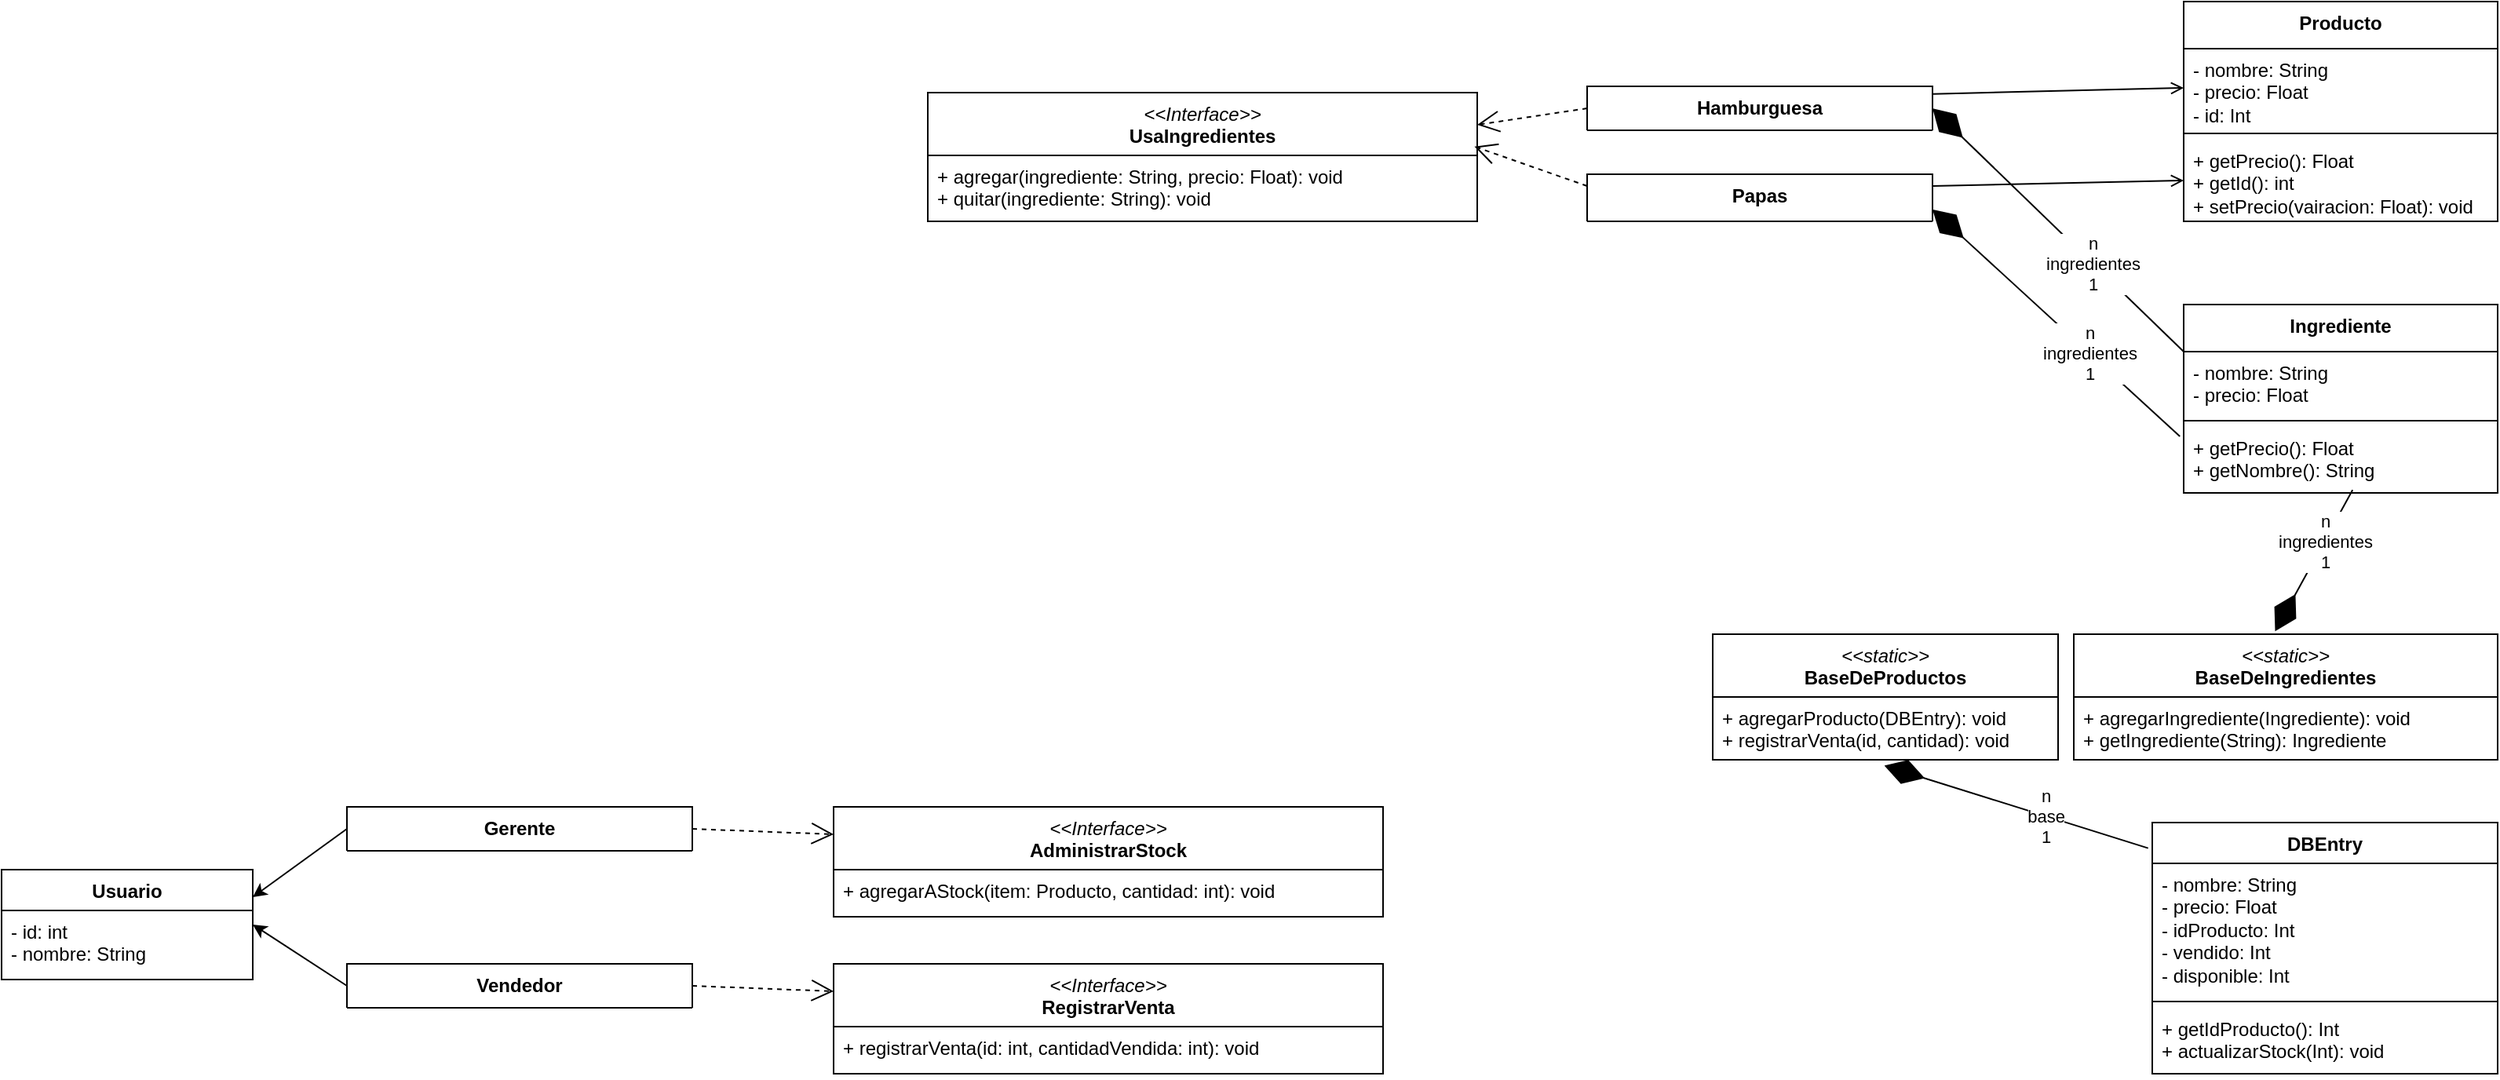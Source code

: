 <mxfile version="27.1.6">
  <diagram name="Página-1" id="Vwy1wO217rCgYMLXbkH9">
    <mxGraphModel dx="2194" dy="1155" grid="1" gridSize="10" guides="1" tooltips="1" connect="1" arrows="1" fold="1" page="1" pageScale="1" pageWidth="827" pageHeight="1169" math="0" shadow="0">
      <root>
        <mxCell id="0" />
        <mxCell id="1" parent="0" />
        <mxCell id="2Fu5s-BPerLowJT2rI4U-1" value="&lt;div&gt;&lt;span style=&quot;font-weight: normal;&quot;&gt;&lt;i&gt;&amp;lt;&amp;lt;static&amp;gt;&amp;gt;&lt;/i&gt;&lt;/span&gt;&lt;/div&gt;&lt;div&gt;BaseDeProductos&lt;/div&gt;" style="swimlane;fontStyle=1;align=center;verticalAlign=top;childLayout=stackLayout;horizontal=1;startSize=40;horizontalStack=0;resizeParent=1;resizeParentMax=0;resizeLast=0;collapsible=1;marginBottom=0;whiteSpace=wrap;html=1;" parent="1" vertex="1">
          <mxGeometry x="1120" y="433" width="220" height="80" as="geometry">
            <mxRectangle x="60" y="30" width="80" height="30" as="alternateBounds" />
          </mxGeometry>
        </mxCell>
        <mxCell id="2Fu5s-BPerLowJT2rI4U-4" value="&lt;div&gt;+ agregarProducto(DBEntry): void&lt;/div&gt;&lt;div&gt;+ registrarVenta(id, cantidad): void&lt;/div&gt;" style="text;strokeColor=none;fillColor=none;align=left;verticalAlign=top;spacingLeft=4;spacingRight=4;overflow=hidden;rotatable=0;points=[[0,0.5],[1,0.5]];portConstraint=eastwest;whiteSpace=wrap;html=1;" parent="2Fu5s-BPerLowJT2rI4U-1" vertex="1">
          <mxGeometry y="40" width="220" height="40" as="geometry" />
        </mxCell>
        <mxCell id="2Fu5s-BPerLowJT2rI4U-8" value="&lt;div&gt;n&lt;/div&gt;&lt;div&gt;base&lt;/div&gt;&lt;div&gt;1&lt;/div&gt;" style="endArrow=diamondThin;endFill=1;endSize=24;html=1;rounded=0;entryX=0.497;entryY=1.093;entryDx=0;entryDy=0;exitX=-0.012;exitY=0.102;exitDx=0;exitDy=0;entryPerimeter=0;exitPerimeter=0;" parent="1" source="2Fu5s-BPerLowJT2rI4U-11" target="2Fu5s-BPerLowJT2rI4U-4" edge="1">
          <mxGeometry x="-0.218" width="160" relative="1" as="geometry">
            <mxPoint x="1220" y="568" as="sourcePoint" />
            <mxPoint x="1179" y="625" as="targetPoint" />
            <mxPoint as="offset" />
          </mxGeometry>
        </mxCell>
        <mxCell id="2Fu5s-BPerLowJT2rI4U-11" value="DBEntry" style="swimlane;fontStyle=1;align=center;verticalAlign=top;childLayout=stackLayout;horizontal=1;startSize=26;horizontalStack=0;resizeParent=1;resizeParentMax=0;resizeLast=0;collapsible=1;marginBottom=0;whiteSpace=wrap;html=1;" parent="1" vertex="1">
          <mxGeometry x="1400" y="553" width="220" height="160" as="geometry">
            <mxRectangle x="60" y="30" width="80" height="30" as="alternateBounds" />
          </mxGeometry>
        </mxCell>
        <mxCell id="2Fu5s-BPerLowJT2rI4U-12" value="- nombre: String&lt;br&gt;- precio: Float&lt;br&gt;- idProducto: Int&lt;br&gt;&lt;div&gt;- vendido: Int&lt;/div&gt;&lt;div&gt;- disponible: Int&lt;/div&gt;" style="text;strokeColor=none;fillColor=none;align=left;verticalAlign=top;spacingLeft=4;spacingRight=4;overflow=hidden;rotatable=0;points=[[0,0.5],[1,0.5]];portConstraint=eastwest;whiteSpace=wrap;html=1;" parent="2Fu5s-BPerLowJT2rI4U-11" vertex="1">
          <mxGeometry y="26" width="220" height="84" as="geometry" />
        </mxCell>
        <mxCell id="2Fu5s-BPerLowJT2rI4U-13" value="" style="line;strokeWidth=1;fillColor=none;align=left;verticalAlign=middle;spacingTop=-1;spacingLeft=3;spacingRight=3;rotatable=0;labelPosition=right;points=[];portConstraint=eastwest;strokeColor=inherit;" parent="2Fu5s-BPerLowJT2rI4U-11" vertex="1">
          <mxGeometry y="110" width="220" height="8" as="geometry" />
        </mxCell>
        <mxCell id="2Fu5s-BPerLowJT2rI4U-14" value="&lt;div&gt;+ getIdProducto(): Int&lt;/div&gt;&lt;div&gt;+ actualizarStock(Int): void&lt;/div&gt;" style="text;strokeColor=none;fillColor=none;align=left;verticalAlign=top;spacingLeft=4;spacingRight=4;overflow=hidden;rotatable=0;points=[[0,0.5],[1,0.5]];portConstraint=eastwest;whiteSpace=wrap;html=1;" parent="2Fu5s-BPerLowJT2rI4U-11" vertex="1">
          <mxGeometry y="118" width="220" height="42" as="geometry" />
        </mxCell>
        <mxCell id="KV_jnPgD_0Uacgt4mo2v-5" value="Producto" style="swimlane;fontStyle=1;align=center;verticalAlign=top;childLayout=stackLayout;horizontal=1;startSize=30;horizontalStack=0;resizeParent=1;resizeParentMax=0;resizeLast=0;collapsible=1;marginBottom=0;whiteSpace=wrap;html=1;" parent="1" vertex="1">
          <mxGeometry x="1420" y="30" width="200" height="140" as="geometry" />
        </mxCell>
        <mxCell id="KV_jnPgD_0Uacgt4mo2v-6" value="&lt;div&gt;- nombre: String&lt;/div&gt;&lt;div&gt;- precio: Float&lt;/div&gt;&lt;div&gt;- id: Int&lt;/div&gt;&lt;div&gt;&lt;br&gt;&lt;br&gt;&lt;/div&gt;" style="text;strokeColor=none;fillColor=none;align=left;verticalAlign=top;spacingLeft=4;spacingRight=4;overflow=hidden;rotatable=0;points=[[0,0.5],[1,0.5]];portConstraint=eastwest;whiteSpace=wrap;html=1;" parent="KV_jnPgD_0Uacgt4mo2v-5" vertex="1">
          <mxGeometry y="30" width="200" height="50" as="geometry" />
        </mxCell>
        <mxCell id="KV_jnPgD_0Uacgt4mo2v-7" value="" style="line;strokeWidth=1;fillColor=none;align=left;verticalAlign=middle;spacingTop=-1;spacingLeft=3;spacingRight=3;rotatable=0;labelPosition=right;points=[];portConstraint=eastwest;strokeColor=inherit;" parent="KV_jnPgD_0Uacgt4mo2v-5" vertex="1">
          <mxGeometry y="80" width="200" height="8" as="geometry" />
        </mxCell>
        <mxCell id="KV_jnPgD_0Uacgt4mo2v-8" value="&lt;div&gt;&lt;div&gt;+ getPrecio(): Float&lt;/div&gt;&lt;div&gt;+ getId(): int&lt;/div&gt;&lt;/div&gt;&lt;div&gt;+ setPrecio(vairacion: Float): void&lt;/div&gt;" style="text;strokeColor=none;fillColor=none;align=left;verticalAlign=top;spacingLeft=4;spacingRight=4;overflow=hidden;rotatable=0;points=[[0,0.5],[1,0.5]];portConstraint=eastwest;whiteSpace=wrap;html=1;" parent="KV_jnPgD_0Uacgt4mo2v-5" vertex="1">
          <mxGeometry y="88" width="200" height="52" as="geometry" />
        </mxCell>
        <mxCell id="KV_jnPgD_0Uacgt4mo2v-16" value="Hamburguesa" style="swimlane;fontStyle=1;align=center;verticalAlign=top;childLayout=stackLayout;horizontal=1;startSize=30;horizontalStack=0;resizeParent=1;resizeParentMax=0;resizeLast=0;collapsible=1;marginBottom=0;whiteSpace=wrap;html=1;" parent="1" vertex="1">
          <mxGeometry x="1040" y="84" width="220" height="28" as="geometry" />
        </mxCell>
        <mxCell id="KV_jnPgD_0Uacgt4mo2v-21" value="" style="endArrow=open;html=1;rounded=0;exitX=1.002;exitY=0.172;exitDx=0;exitDy=0;entryX=0;entryY=0.5;entryDx=0;entryDy=0;endFill=0;exitPerimeter=0;" parent="1" source="KV_jnPgD_0Uacgt4mo2v-16" target="KV_jnPgD_0Uacgt4mo2v-6" edge="1">
          <mxGeometry width="50" height="50" relative="1" as="geometry">
            <mxPoint x="1630" y="225" as="sourcePoint" />
            <mxPoint x="1540" y="225" as="targetPoint" />
          </mxGeometry>
        </mxCell>
        <mxCell id="KV_jnPgD_0Uacgt4mo2v-22" value="&lt;div&gt;&lt;i style=&quot;font-weight: normal;&quot;&gt;&amp;lt;&amp;lt;Interface&amp;gt;&amp;gt;&lt;/i&gt;&lt;/div&gt;&lt;div&gt;UsaIngredientes&lt;/div&gt;" style="swimlane;fontStyle=1;align=center;verticalAlign=top;childLayout=stackLayout;horizontal=1;startSize=40;horizontalStack=0;resizeParent=1;resizeParentMax=0;resizeLast=0;collapsible=1;marginBottom=0;whiteSpace=wrap;html=1;" parent="1" vertex="1">
          <mxGeometry x="620" y="88" width="350" height="82" as="geometry" />
        </mxCell>
        <mxCell id="KV_jnPgD_0Uacgt4mo2v-24" value="&lt;div&gt;+ agregar(ingrediente: String, precio: Float): void&lt;/div&gt;&lt;div&gt;+ quitar(ingrediente: String): void&lt;/div&gt;&lt;div&gt;&lt;br&gt;&lt;/div&gt;&lt;div&gt;&lt;br&gt;&lt;/div&gt;" style="text;strokeColor=none;fillColor=none;align=left;verticalAlign=top;spacingLeft=4;spacingRight=4;overflow=hidden;rotatable=0;points=[[0,0.5],[1,0.5]];portConstraint=eastwest;whiteSpace=wrap;html=1;" parent="KV_jnPgD_0Uacgt4mo2v-22" vertex="1">
          <mxGeometry y="40" width="350" height="42" as="geometry" />
        </mxCell>
        <mxCell id="KV_jnPgD_0Uacgt4mo2v-36" value="Papas" style="swimlane;fontStyle=1;align=center;verticalAlign=top;childLayout=stackLayout;horizontal=1;startSize=30;horizontalStack=0;resizeParent=1;resizeParentMax=0;resizeLast=0;collapsible=1;marginBottom=0;whiteSpace=wrap;html=1;" parent="1" vertex="1">
          <mxGeometry x="1040" y="140" width="220" height="30" as="geometry" />
        </mxCell>
        <mxCell id="KV_jnPgD_0Uacgt4mo2v-52" value="" style="endArrow=open;html=1;rounded=0;exitX=1;exitY=0.25;exitDx=0;exitDy=0;entryX=0;entryY=0.5;entryDx=0;entryDy=0;endFill=0;" parent="1" source="KV_jnPgD_0Uacgt4mo2v-36" target="KV_jnPgD_0Uacgt4mo2v-8" edge="1">
          <mxGeometry width="50" height="50" relative="1" as="geometry">
            <mxPoint x="1360" y="163" as="sourcePoint" />
            <mxPoint x="1460" y="226" as="targetPoint" />
          </mxGeometry>
        </mxCell>
        <mxCell id="KV_jnPgD_0Uacgt4mo2v-53" value="" style="endArrow=open;endSize=12;dashed=1;html=1;rounded=0;entryX=0.995;entryY=0.419;entryDx=0;entryDy=0;exitX=0;exitY=0.25;exitDx=0;exitDy=0;entryPerimeter=0;" parent="1" source="KV_jnPgD_0Uacgt4mo2v-36" target="KV_jnPgD_0Uacgt4mo2v-22" edge="1">
          <mxGeometry width="160" relative="1" as="geometry">
            <mxPoint x="1190" y="173" as="sourcePoint" />
            <mxPoint x="1110" y="175" as="targetPoint" />
          </mxGeometry>
        </mxCell>
        <mxCell id="4z0lVbzRIHbYtZOMo0kD-1" value="Ingrediente" style="swimlane;fontStyle=1;align=center;verticalAlign=top;childLayout=stackLayout;horizontal=1;startSize=30;horizontalStack=0;resizeParent=1;resizeParentMax=0;resizeLast=0;collapsible=1;marginBottom=0;whiteSpace=wrap;html=1;" parent="1" vertex="1">
          <mxGeometry x="1420" y="223" width="200" height="120" as="geometry" />
        </mxCell>
        <mxCell id="4z0lVbzRIHbYtZOMo0kD-2" value="&lt;div&gt;- nombre: String&lt;/div&gt;&lt;div&gt;- precio: Float&lt;/div&gt;&lt;div&gt;&lt;br&gt;&lt;br&gt;&lt;/div&gt;" style="text;strokeColor=none;fillColor=none;align=left;verticalAlign=top;spacingLeft=4;spacingRight=4;overflow=hidden;rotatable=0;points=[[0,0.5],[1,0.5]];portConstraint=eastwest;whiteSpace=wrap;html=1;" parent="4z0lVbzRIHbYtZOMo0kD-1" vertex="1">
          <mxGeometry y="30" width="200" height="40" as="geometry" />
        </mxCell>
        <mxCell id="4z0lVbzRIHbYtZOMo0kD-3" value="" style="line;strokeWidth=1;fillColor=none;align=left;verticalAlign=middle;spacingTop=-1;spacingLeft=3;spacingRight=3;rotatable=0;labelPosition=right;points=[];portConstraint=eastwest;strokeColor=inherit;" parent="4z0lVbzRIHbYtZOMo0kD-1" vertex="1">
          <mxGeometry y="70" width="200" height="8" as="geometry" />
        </mxCell>
        <mxCell id="4z0lVbzRIHbYtZOMo0kD-4" value="&lt;div&gt;&lt;div&gt;+ getPrecio(): Float&lt;/div&gt;&lt;div&gt;+ getNombre(): String&lt;/div&gt;&lt;/div&gt;" style="text;strokeColor=none;fillColor=none;align=left;verticalAlign=top;spacingLeft=4;spacingRight=4;overflow=hidden;rotatable=0;points=[[0,0.5],[1,0.5]];portConstraint=eastwest;whiteSpace=wrap;html=1;" parent="4z0lVbzRIHbYtZOMo0kD-1" vertex="1">
          <mxGeometry y="78" width="200" height="42" as="geometry" />
        </mxCell>
        <mxCell id="4z0lVbzRIHbYtZOMo0kD-6" value="" style="endArrow=diamondThin;endFill=1;endSize=24;html=1;rounded=0;exitX=-0.012;exitY=0.143;exitDx=0;exitDy=0;entryX=1;entryY=0.75;entryDx=0;entryDy=0;exitPerimeter=0;" parent="1" source="4z0lVbzRIHbYtZOMo0kD-4" target="KV_jnPgD_0Uacgt4mo2v-36" edge="1">
          <mxGeometry width="160" relative="1" as="geometry">
            <mxPoint x="1270" y="363" as="sourcePoint" />
            <mxPoint x="1170" y="308" as="targetPoint" />
          </mxGeometry>
        </mxCell>
        <mxCell id="4z0lVbzRIHbYtZOMo0kD-7" value="&lt;div&gt;n&lt;/div&gt;&lt;div&gt;ingredientes&lt;/div&gt;&lt;div&gt;1&lt;/div&gt;" style="edgeLabel;html=1;align=center;verticalAlign=middle;resizable=0;points=[];" parent="4z0lVbzRIHbYtZOMo0kD-6" vertex="1" connectable="0">
          <mxGeometry x="-0.268" relative="1" as="geometry">
            <mxPoint as="offset" />
          </mxGeometry>
        </mxCell>
        <mxCell id="4z0lVbzRIHbYtZOMo0kD-10" value="" style="endArrow=open;endSize=12;dashed=1;html=1;rounded=0;entryX=1;entryY=0.25;entryDx=0;entryDy=0;exitX=0;exitY=0.5;exitDx=0;exitDy=0;" parent="1" source="KV_jnPgD_0Uacgt4mo2v-16" target="KV_jnPgD_0Uacgt4mo2v-22" edge="1">
          <mxGeometry width="160" relative="1" as="geometry">
            <mxPoint x="1172" y="292" as="sourcePoint" />
            <mxPoint x="1080" y="243" as="targetPoint" />
          </mxGeometry>
        </mxCell>
        <mxCell id="4z0lVbzRIHbYtZOMo0kD-11" value="" style="endArrow=diamondThin;endFill=1;endSize=24;html=1;rounded=0;exitX=0;exitY=0.25;exitDx=0;exitDy=0;entryX=1;entryY=0.5;entryDx=0;entryDy=0;" parent="1" source="4z0lVbzRIHbYtZOMo0kD-1" target="KV_jnPgD_0Uacgt4mo2v-16" edge="1">
          <mxGeometry width="160" relative="1" as="geometry">
            <mxPoint x="1410" y="163" as="sourcePoint" />
            <mxPoint x="1250" y="106" as="targetPoint" />
          </mxGeometry>
        </mxCell>
        <mxCell id="4z0lVbzRIHbYtZOMo0kD-12" value="&lt;div&gt;n&lt;/div&gt;&lt;div&gt;ingredientes&lt;/div&gt;&lt;div&gt;1&lt;/div&gt;" style="edgeLabel;html=1;align=center;verticalAlign=middle;resizable=0;points=[];" parent="4z0lVbzRIHbYtZOMo0kD-11" vertex="1" connectable="0">
          <mxGeometry x="-0.268" relative="1" as="geometry">
            <mxPoint as="offset" />
          </mxGeometry>
        </mxCell>
        <mxCell id="4z0lVbzRIHbYtZOMo0kD-15" value="&lt;div&gt;&lt;span style=&quot;font-weight: normal;&quot;&gt;&lt;i&gt;&amp;lt;&amp;lt;static&amp;gt;&amp;gt;&lt;/i&gt;&lt;/span&gt;&lt;/div&gt;BaseDeIngredientes" style="swimlane;fontStyle=1;align=center;verticalAlign=top;childLayout=stackLayout;horizontal=1;startSize=40;horizontalStack=0;resizeParent=1;resizeParentMax=0;resizeLast=0;collapsible=1;marginBottom=0;whiteSpace=wrap;html=1;" parent="1" vertex="1">
          <mxGeometry x="1350" y="433" width="270" height="80" as="geometry">
            <mxRectangle x="60" y="30" width="80" height="30" as="alternateBounds" />
          </mxGeometry>
        </mxCell>
        <mxCell id="4z0lVbzRIHbYtZOMo0kD-16" value="&lt;div&gt;+ agregarIngrediente(Ingrediente): void&lt;/div&gt;&lt;div&gt;+ getIngrediente(String): Ingrediente&lt;/div&gt;" style="text;strokeColor=none;fillColor=none;align=left;verticalAlign=top;spacingLeft=4;spacingRight=4;overflow=hidden;rotatable=0;points=[[0,0.5],[1,0.5]];portConstraint=eastwest;whiteSpace=wrap;html=1;" parent="4z0lVbzRIHbYtZOMo0kD-15" vertex="1">
          <mxGeometry y="40" width="270" height="40" as="geometry" />
        </mxCell>
        <mxCell id="4z0lVbzRIHbYtZOMo0kD-18" value="" style="endArrow=diamondThin;endFill=1;endSize=24;html=1;rounded=0;entryX=0.475;entryY=-0.023;entryDx=0;entryDy=0;entryPerimeter=0;exitX=0.538;exitY=0.956;exitDx=0;exitDy=0;exitPerimeter=0;" parent="1" source="4z0lVbzRIHbYtZOMo0kD-4" target="4z0lVbzRIHbYtZOMo0kD-15" edge="1">
          <mxGeometry width="160" relative="1" as="geometry">
            <mxPoint x="1550" y="373" as="sourcePoint" />
            <mxPoint x="1410" y="313" as="targetPoint" />
          </mxGeometry>
        </mxCell>
        <mxCell id="4z0lVbzRIHbYtZOMo0kD-19" value="&lt;div&gt;n&lt;/div&gt;&lt;div&gt;ingredientes&lt;/div&gt;&lt;div&gt;1&lt;/div&gt;" style="edgeLabel;html=1;align=center;verticalAlign=middle;resizable=0;points=[];" parent="4z0lVbzRIHbYtZOMo0kD-18" vertex="1" connectable="0">
          <mxGeometry x="-0.268" relative="1" as="geometry">
            <mxPoint as="offset" />
          </mxGeometry>
        </mxCell>
        <mxCell id="UT1Uh9SitbBYix2-Q413-1" value="Usuario" style="swimlane;fontStyle=1;align=center;verticalAlign=top;childLayout=stackLayout;horizontal=1;startSize=26;horizontalStack=0;resizeParent=1;resizeParentMax=0;resizeLast=0;collapsible=1;marginBottom=0;whiteSpace=wrap;html=1;" vertex="1" parent="1">
          <mxGeometry x="30" y="583" width="160" height="70" as="geometry" />
        </mxCell>
        <mxCell id="UT1Uh9SitbBYix2-Q413-2" value="&lt;div&gt;- id: int&lt;/div&gt;&lt;div&gt;- nombre: String&lt;/div&gt;" style="text;strokeColor=none;fillColor=none;align=left;verticalAlign=top;spacingLeft=4;spacingRight=4;overflow=hidden;rotatable=0;points=[[0,0.5],[1,0.5]];portConstraint=eastwest;whiteSpace=wrap;html=1;" vertex="1" parent="UT1Uh9SitbBYix2-Q413-1">
          <mxGeometry y="26" width="160" height="44" as="geometry" />
        </mxCell>
        <mxCell id="UT1Uh9SitbBYix2-Q413-5" value="&lt;div&gt;&lt;i style=&quot;font-weight: normal;&quot;&gt;&amp;lt;&amp;lt;Interface&amp;gt;&amp;gt;&lt;/i&gt;&lt;/div&gt;&lt;div&gt;AdministrarStock&lt;/div&gt;" style="swimlane;fontStyle=1;align=center;verticalAlign=top;childLayout=stackLayout;horizontal=1;startSize=40;horizontalStack=0;resizeParent=1;resizeParentMax=0;resizeLast=0;collapsible=1;marginBottom=0;whiteSpace=wrap;html=1;" vertex="1" parent="1">
          <mxGeometry x="560" y="543" width="350" height="70" as="geometry" />
        </mxCell>
        <mxCell id="UT1Uh9SitbBYix2-Q413-6" value="&lt;div&gt;+ agregarAStock(item: Producto, cantidad: int): void&amp;nbsp;&lt;/div&gt;&lt;div&gt;&lt;br&gt;&lt;/div&gt;&lt;div&gt;&lt;br&gt;&lt;/div&gt;" style="text;strokeColor=none;fillColor=none;align=left;verticalAlign=top;spacingLeft=4;spacingRight=4;overflow=hidden;rotatable=0;points=[[0,0.5],[1,0.5]];portConstraint=eastwest;whiteSpace=wrap;html=1;" vertex="1" parent="UT1Uh9SitbBYix2-Q413-5">
          <mxGeometry y="40" width="350" height="30" as="geometry" />
        </mxCell>
        <mxCell id="UT1Uh9SitbBYix2-Q413-7" value="&lt;div&gt;&lt;i style=&quot;font-weight: normal;&quot;&gt;&amp;lt;&amp;lt;Interface&amp;gt;&amp;gt;&lt;/i&gt;&lt;/div&gt;&lt;div&gt;RegistrarVenta&lt;/div&gt;" style="swimlane;fontStyle=1;align=center;verticalAlign=top;childLayout=stackLayout;horizontal=1;startSize=40;horizontalStack=0;resizeParent=1;resizeParentMax=0;resizeLast=0;collapsible=1;marginBottom=0;whiteSpace=wrap;html=1;" vertex="1" parent="1">
          <mxGeometry x="560" y="643" width="350" height="70" as="geometry" />
        </mxCell>
        <mxCell id="UT1Uh9SitbBYix2-Q413-8" value="&lt;div&gt;+ registrarVenta(id: int, cantidadVendida: int): void&amp;nbsp;&lt;/div&gt;&lt;div&gt;&lt;br&gt;&lt;/div&gt;&lt;div&gt;&lt;br&gt;&lt;/div&gt;" style="text;strokeColor=none;fillColor=none;align=left;verticalAlign=top;spacingLeft=4;spacingRight=4;overflow=hidden;rotatable=0;points=[[0,0.5],[1,0.5]];portConstraint=eastwest;whiteSpace=wrap;html=1;" vertex="1" parent="UT1Uh9SitbBYix2-Q413-7">
          <mxGeometry y="40" width="350" height="30" as="geometry" />
        </mxCell>
        <mxCell id="UT1Uh9SitbBYix2-Q413-12" value="Gerente" style="swimlane;fontStyle=1;align=center;verticalAlign=top;childLayout=stackLayout;horizontal=1;startSize=30;horizontalStack=0;resizeParent=1;resizeParentMax=0;resizeLast=0;collapsible=1;marginBottom=0;whiteSpace=wrap;html=1;" vertex="1" parent="1">
          <mxGeometry x="250" y="543" width="220" height="28" as="geometry" />
        </mxCell>
        <mxCell id="UT1Uh9SitbBYix2-Q413-13" value="&lt;div&gt;Vendedor&lt;/div&gt;" style="swimlane;fontStyle=1;align=center;verticalAlign=top;childLayout=stackLayout;horizontal=1;startSize=30;horizontalStack=0;resizeParent=1;resizeParentMax=0;resizeLast=0;collapsible=1;marginBottom=0;whiteSpace=wrap;html=1;" vertex="1" parent="1">
          <mxGeometry x="250" y="643" width="220" height="28" as="geometry" />
        </mxCell>
        <mxCell id="UT1Uh9SitbBYix2-Q413-14" value="" style="endArrow=classic;html=1;rounded=0;exitX=0;exitY=0.5;exitDx=0;exitDy=0;entryX=1;entryY=0.25;entryDx=0;entryDy=0;" edge="1" parent="1" source="UT1Uh9SitbBYix2-Q413-12" target="UT1Uh9SitbBYix2-Q413-1">
          <mxGeometry width="50" height="50" relative="1" as="geometry">
            <mxPoint x="500" y="473" as="sourcePoint" />
            <mxPoint x="550" y="423" as="targetPoint" />
          </mxGeometry>
        </mxCell>
        <mxCell id="UT1Uh9SitbBYix2-Q413-15" value="" style="endArrow=classic;html=1;rounded=0;exitX=0;exitY=0.5;exitDx=0;exitDy=0;entryX=1;entryY=0.5;entryDx=0;entryDy=0;" edge="1" parent="1" source="UT1Uh9SitbBYix2-Q413-13" target="UT1Uh9SitbBYix2-Q413-1">
          <mxGeometry width="50" height="50" relative="1" as="geometry">
            <mxPoint x="410" y="743" as="sourcePoint" />
            <mxPoint x="350" y="787" as="targetPoint" />
          </mxGeometry>
        </mxCell>
        <mxCell id="UT1Uh9SitbBYix2-Q413-16" value="" style="endArrow=open;endSize=12;dashed=1;html=1;rounded=0;entryX=0;entryY=0.25;entryDx=0;entryDy=0;exitX=1;exitY=0.5;exitDx=0;exitDy=0;" edge="1" parent="1" source="UT1Uh9SitbBYix2-Q413-12" target="UT1Uh9SitbBYix2-Q413-5">
          <mxGeometry width="160" relative="1" as="geometry">
            <mxPoint x="952" y="329" as="sourcePoint" />
            <mxPoint x="880" y="303" as="targetPoint" />
          </mxGeometry>
        </mxCell>
        <mxCell id="UT1Uh9SitbBYix2-Q413-17" value="" style="endArrow=open;endSize=12;dashed=1;html=1;rounded=0;entryX=0;entryY=0.25;entryDx=0;entryDy=0;exitX=1;exitY=0.5;exitDx=0;exitDy=0;" edge="1" parent="1" source="UT1Uh9SitbBYix2-Q413-13" target="UT1Uh9SitbBYix2-Q413-7">
          <mxGeometry width="160" relative="1" as="geometry">
            <mxPoint x="622" y="689" as="sourcePoint" />
            <mxPoint x="550" y="663" as="targetPoint" />
          </mxGeometry>
        </mxCell>
      </root>
    </mxGraphModel>
  </diagram>
</mxfile>
